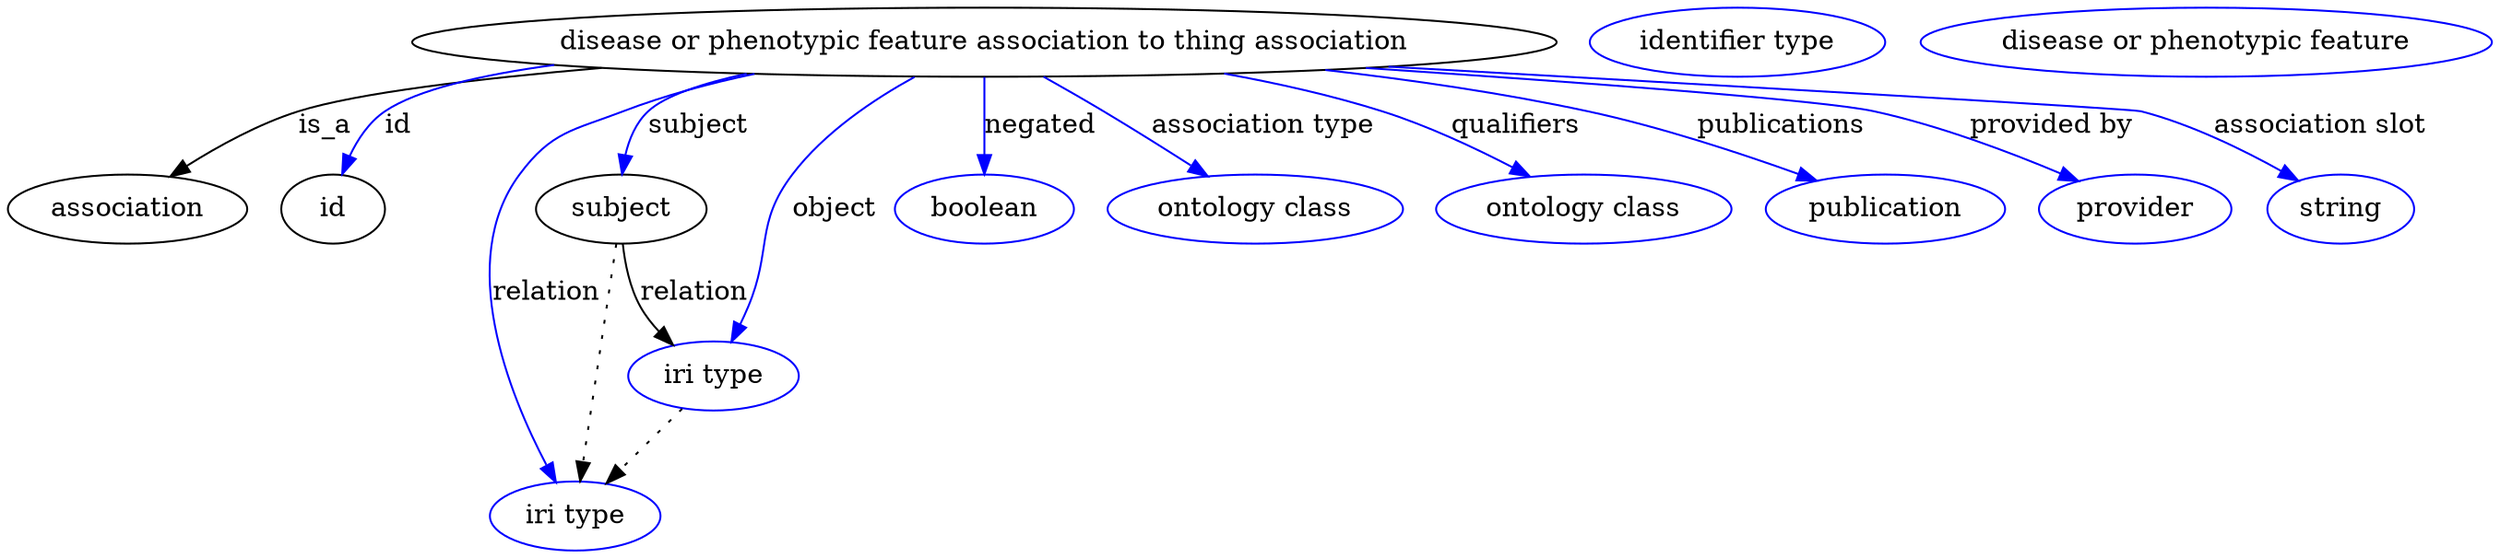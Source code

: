 digraph {
	graph [bb="0,0,1050.7,281"];
	node [label="\N"];
	"disease or phenotypic feature association to thing association"	 [height=0.5,
		label="disease or phenotypic feature association to thing association",
		pos="437.4,263",
		width=6.277];
	association	 [height=0.5,
		pos="49.402,177",
		width=1.3723];
	"disease or phenotypic feature association to thing association" -> association	 [label=is_a,
		lp="145.68,220",
		pos="e,71.092,193.3 278.78,250.15 220.07,244.14 161.18,236.25 133.85,227 114.69,220.52 95.144,209.3 79.687,199.12"];
	id	 [height=0.5,
		pos="143.4,177",
		width=0.75];
	"disease or phenotypic feature association to thing association" -> id	 [color=blue,
		label=id,
		lp="179.85,220",
		pos="e,149.46,194.66 266.54,251.15 226.38,245.8 190.36,238.09 173.51,227 165.06,221.44 158.62,212.6 153.91,203.9",
		style=solid];
	subject	 [height=0.5,
		pos="276.4,177",
		width=0.97656];
	"disease or phenotypic feature association to thing association" -> subject	 [color=blue,
		label=subject,
		lp="314.23,220",
		pos="e,278.37,195.06 343.41,246.61 321.45,241.2 302.04,234.59 293.75,227 287.46,221.24 283.45,213.09 280.89,205.03",
		style=solid];
	relation	 [color=blue,
		height=0.5,
		label="iri type",
		pos="256.4,18",
		width=0.9834];
	"disease or phenotypic feature association to thing association" -> relation	 [color=blue,
		label=relation,
		lp="240.78,134",
		pos="e,247,35.476 340.99,246.7 320.54,241.65 299.41,235.19 280.4,227 256.85,216.86 246.28,216.56 232.4,195 202.59,148.68 225.71,81.424 \
242.65,44.586",
		style=solid];
	object	 [color=blue,
		height=0.5,
		label="iri type",
		pos="319.4,91",
		width=0.9834];
	"disease or phenotypic feature association to thing association" -> object	 [color=blue,
		label=object,
		lp="373.51,177",
		pos="e,326.55,108.88 408.72,244.98 391.36,232.77 369.97,215.2 356.19,195 338.23,168.67 344.25,156.97 333.4,127 332.4,124.22 331.32,121.33 \
330.23,118.45",
		style=solid];
	negated	 [color=blue,
		height=0.5,
		label=boolean,
		pos="437.4,177",
		width=1.0584];
	"disease or phenotypic feature association to thing association" -> negated	 [color=blue,
		label=negated,
		lp="459.17,220",
		pos="e,437.4,195.21 437.4,244.76 437.4,233.36 437.4,218.43 437.4,205.49",
		style=solid];
	"association type"	 [color=blue,
		height=0.5,
		label="ontology class",
		pos="554.4,177",
		width=1.6931];
	"disease or phenotypic feature association to thing association" -> "association type"	 [color=blue,
		label="association type",
		lp="548.31,220",
		pos="e,531.5,193.84 461.93,244.97 479.79,231.84 504.12,213.96 523.34,199.83",
		style=solid];
	qualifiers	 [color=blue,
		height=0.5,
		label="ontology class",
		pos="694.4,177",
		width=1.6931];
	"disease or phenotypic feature association to thing association" -> qualifiers	 [color=blue,
		label=qualifiers,
		lp="654.45,220",
		pos="e,667.24,193.38 529.52,246.48 552.05,241.29 575.86,234.83 597.4,227 618.33,219.39 640.48,208.24 658.33,198.39",
		style=solid];
	publications	 [color=blue,
		height=0.5,
		label=publication,
		pos="823.4,177",
		width=1.3859];
	"disease or phenotypic feature association to thing association" -> publications	 [color=blue,
		label=publications,
		lp="765.62,220",
		pos="e,790.84,190.82 571.35,248.46 608.28,243.11 648.14,236.07 684.4,227 717.64,218.69 754.04,205.44 781.25,194.66",
		style=solid];
	"provided by"	 [color=blue,
		height=0.5,
		label=provider,
		pos="931.4,177",
		width=1.1129];
	"disease or phenotypic feature association to thing association" -> "provided by"	 [color=blue,
		label="provided by",
		lp="881.03,220",
		pos="e,903.65,190.41 605.51,250.91 683.05,244.43 766.07,235.95 803.4,227 835.08,219.41 869.39,205.69 894.5,194.54",
		style=solid];
	"association slot"	 [color=blue,
		height=0.5,
		label=string,
		pos="1020.4,177",
		width=0.8403];
	"disease or phenotypic feature association to thing association" -> "association slot"	 [color=blue,
		label="association slot",
		lp="996.37,220",
		pos="e,999.46,190.25 599.84,250.49 624.16,248.63 648.94,246.76 672.4,245 781.72,236.81 812.59,255.65 918.4,227 944.04,220.06 970.93,206.58 \
990.66,195.37",
		style=solid];
	association_id	 [color=blue,
		height=0.5,
		label="identifier type",
		pos="740.4,263",
		width=1.652];
	subject -> relation	 [pos="e,258.67,36.027 274.11,158.76 270.64,131.21 264.04,78.735 259.95,46.223",
		style=dotted];
	subject -> object	 [label=relation,
		lp="312.78,134",
		pos="e,304.16,107.25 279.77,158.76 282.02,148.99 285.52,136.95 290.64,127 292.72,122.97 295.28,118.96 298.02,115.16"];
	"disease or phenotypic feature association to thing association_subject"	 [color=blue,
		height=0.5,
		label="disease or phenotypic feature",
		pos="931.4,263",
		width=3.1523];
	object -> relation	 [pos="e,270.64,34.499 305.11,74.435 296.89,64.915 286.42,52.785 277.3,42.212",
		style=dotted];
}
